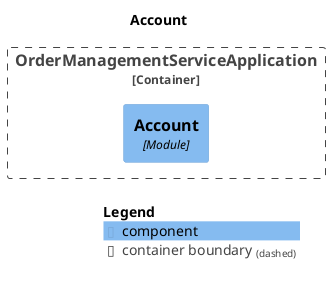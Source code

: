 @startuml
set separator none
title Account

top to bottom direction

!include <C4/C4>
!include <C4/C4_Context>
!include <C4/C4_Component>

Container_Boundary("OrderManagementServiceApplication.OrderManagementServiceApplication_boundary", "OrderManagementServiceApplication", $tags="") {
  Component(OrderManagementServiceApplication.OrderManagementServiceApplication.Account, "Account", $techn="Module", $descr="", $tags="", $link="")
}


SHOW_LEGEND(true)
@enduml